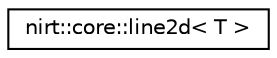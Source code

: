 digraph "Graphical Class Hierarchy"
{
 // LATEX_PDF_SIZE
  edge [fontname="Helvetica",fontsize="10",labelfontname="Helvetica",labelfontsize="10"];
  node [fontname="Helvetica",fontsize="10",shape=record];
  rankdir="LR";
  Node0 [label="nirt::core::line2d\< T \>",height=0.2,width=0.4,color="black", fillcolor="white", style="filled",URL="$classnirt_1_1core_1_1line2d.html",tooltip="2D line between two points with intersection methods."];
}
